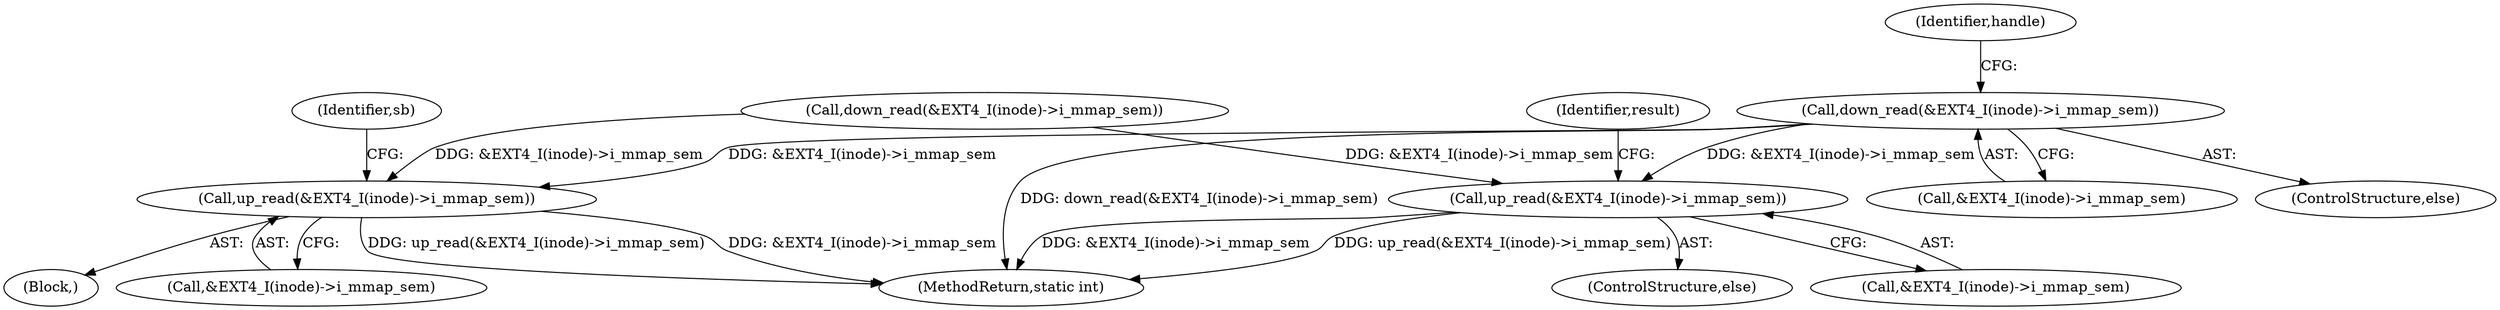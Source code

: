 digraph "0_linux_ea3d7209ca01da209cda6f0dea8be9cc4b7a933b_2@API" {
"1000153" [label="(Call,down_read(&EXT4_I(inode)->i_mmap_sem))"];
"1000182" [label="(Call,up_read(&EXT4_I(inode)->i_mmap_sem))"];
"1000191" [label="(Call,up_read(&EXT4_I(inode)->i_mmap_sem))"];
"1000191" [label="(Call,up_read(&EXT4_I(inode)->i_mmap_sem))"];
"1000139" [label="(Call,down_read(&EXT4_I(inode)->i_mmap_sem))"];
"1000199" [label="(MethodReturn,static int)"];
"1000183" [label="(Call,&EXT4_I(inode)->i_mmap_sem)"];
"1000154" [label="(Call,&EXT4_I(inode)->i_mmap_sem)"];
"1000175" [label="(Block,)"];
"1000153" [label="(Call,down_read(&EXT4_I(inode)->i_mmap_sem))"];
"1000161" [label="(Identifier,handle)"];
"1000190" [label="(ControlStructure,else)"];
"1000182" [label="(Call,up_read(&EXT4_I(inode)->i_mmap_sem))"];
"1000189" [label="(Identifier,sb)"];
"1000198" [label="(Identifier,result)"];
"1000192" [label="(Call,&EXT4_I(inode)->i_mmap_sem)"];
"1000152" [label="(ControlStructure,else)"];
"1000153" -> "1000152"  [label="AST: "];
"1000153" -> "1000154"  [label="CFG: "];
"1000154" -> "1000153"  [label="AST: "];
"1000161" -> "1000153"  [label="CFG: "];
"1000153" -> "1000199"  [label="DDG: down_read(&EXT4_I(inode)->i_mmap_sem)"];
"1000153" -> "1000182"  [label="DDG: &EXT4_I(inode)->i_mmap_sem"];
"1000153" -> "1000191"  [label="DDG: &EXT4_I(inode)->i_mmap_sem"];
"1000182" -> "1000175"  [label="AST: "];
"1000182" -> "1000183"  [label="CFG: "];
"1000183" -> "1000182"  [label="AST: "];
"1000189" -> "1000182"  [label="CFG: "];
"1000182" -> "1000199"  [label="DDG: up_read(&EXT4_I(inode)->i_mmap_sem)"];
"1000182" -> "1000199"  [label="DDG: &EXT4_I(inode)->i_mmap_sem"];
"1000139" -> "1000182"  [label="DDG: &EXT4_I(inode)->i_mmap_sem"];
"1000191" -> "1000190"  [label="AST: "];
"1000191" -> "1000192"  [label="CFG: "];
"1000192" -> "1000191"  [label="AST: "];
"1000198" -> "1000191"  [label="CFG: "];
"1000191" -> "1000199"  [label="DDG: up_read(&EXT4_I(inode)->i_mmap_sem)"];
"1000191" -> "1000199"  [label="DDG: &EXT4_I(inode)->i_mmap_sem"];
"1000139" -> "1000191"  [label="DDG: &EXT4_I(inode)->i_mmap_sem"];
}
